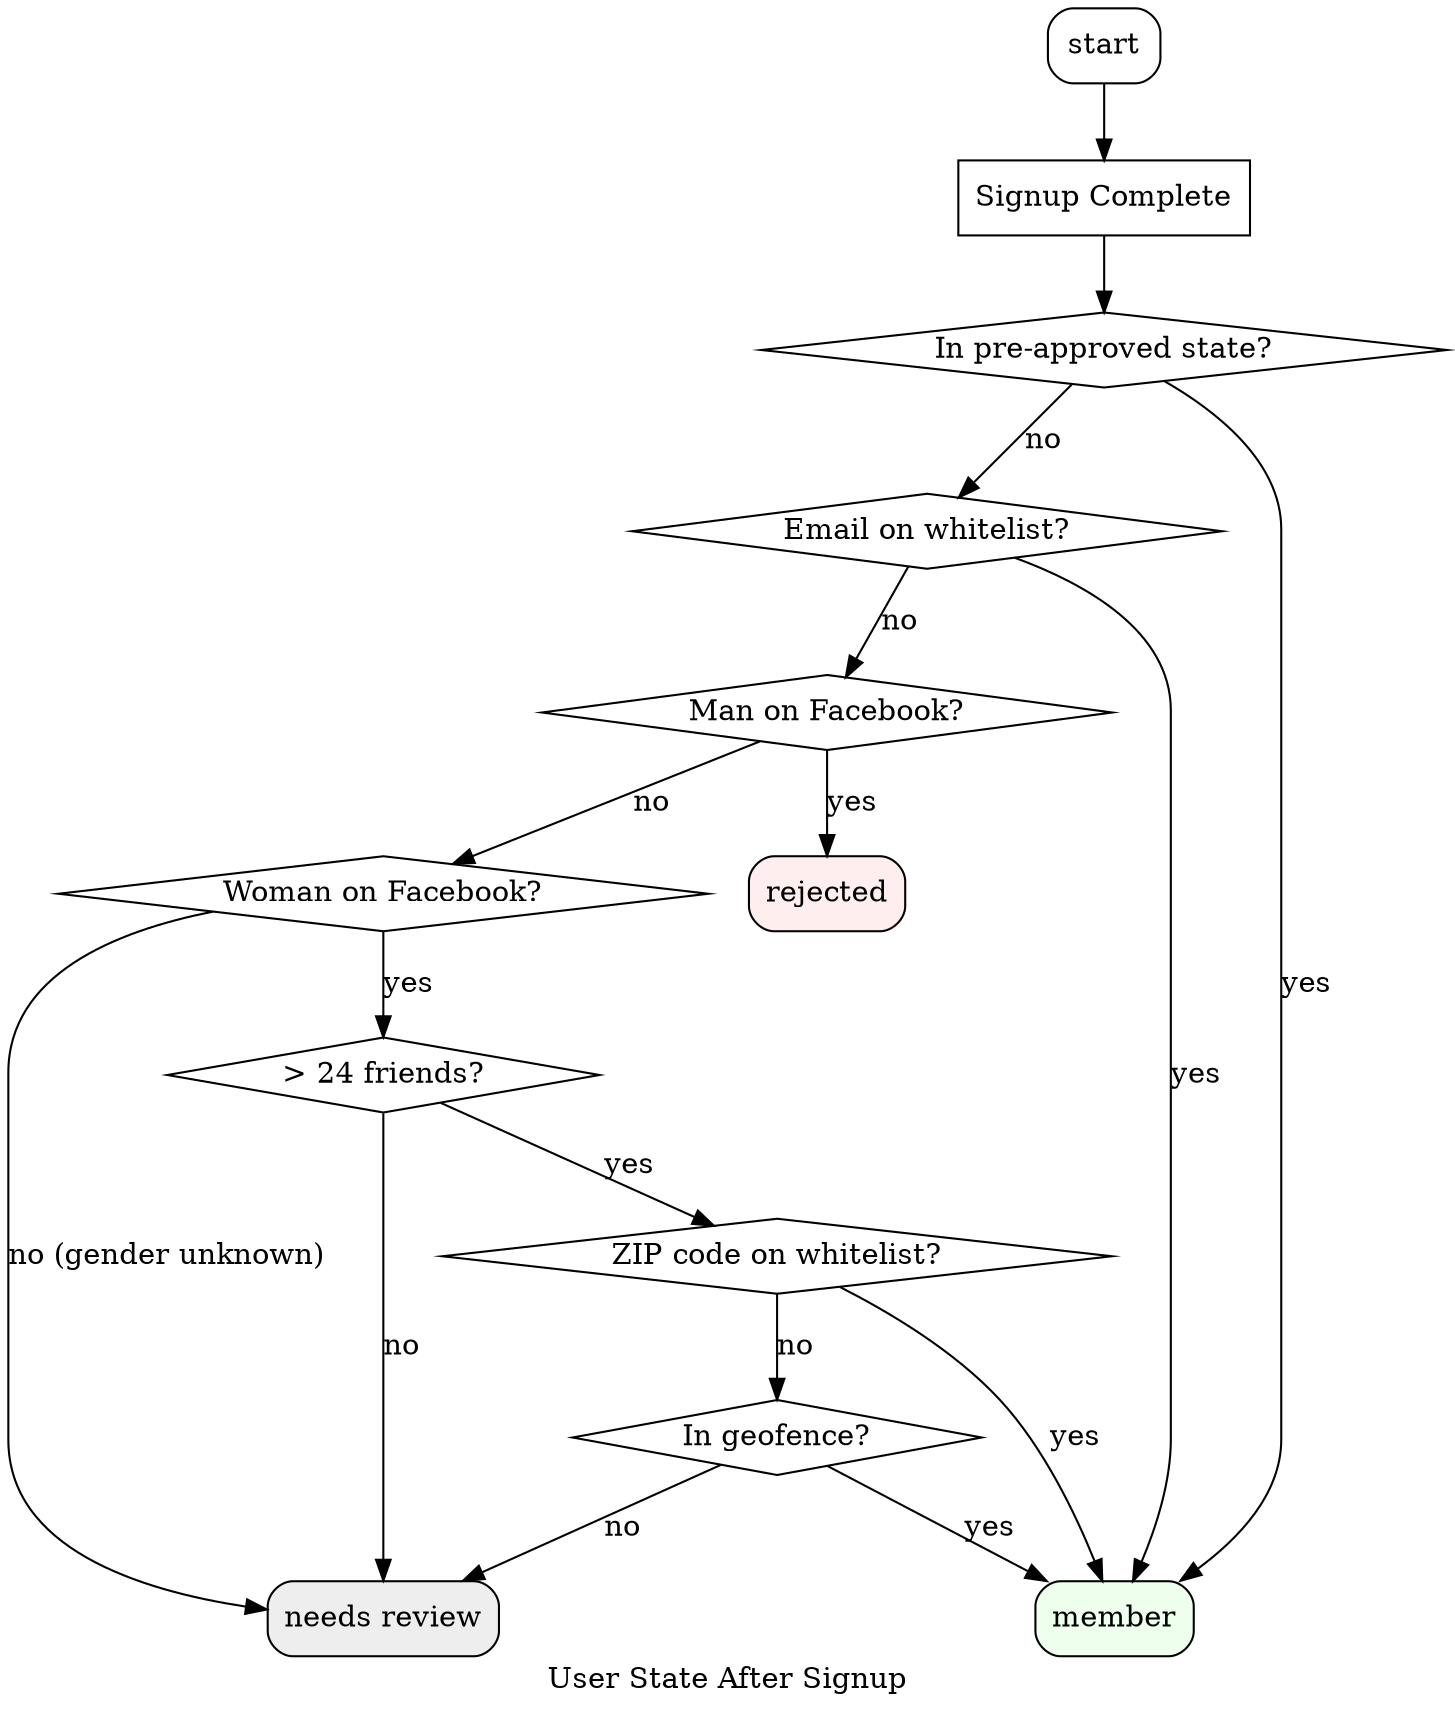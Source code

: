 #!/usr/bin/env ./dot.sh

digraph {
    label="User State After Signup"

    // Start
    start[shape="box", style="rounded"];
    signup_complete[label="Signup Complete", shape="rectangle"];

    // Decisions
    man[label="Man on Facebook?", shape="diamond"];
    preapproved[label="In pre-approved state?", shape="diamond"];
    email_whitelisted[label="Email on whitelist?", shape="diamond"];
    woman[label="Woman on Facebook?", shape="diamond"];
    friends[label="> 24 friends?", shape="diamond"];
    zip[label="ZIP code on whitelist?", shape="diamond"];
    geofence[label="In geofence?", shape="diamond"];

    // Endings
    member[label="member", shape="box", style="rounded, filled", fillcolor="#eeffee"];
    review[label="needs review", shape="box", style="rounded, filled", fillcolor="#eeeeee"];
    reject[label="rejected", shape="box", style="rounded, filled", fillcolor="#ffeeee"];

    // Flow
    start -> signup_complete;
    signup_complete -> preapproved;

    preapproved -> member[label="yes"];
    preapproved -> email_whitelisted[label="no"];

    email_whitelisted -> member[label="yes"];
    email_whitelisted -> man[label="no"];

    man -> reject[label="yes"];
    man -> woman[label="no"];

    woman -> review[label="no (gender unknown)"];
    woman -> friends[label="yes"];

    friends -> zip[label="yes"];
    friends -> review[label="no"];

    zip -> member[label="yes"];
    zip -> geofence[label="no"];

    geofence -> member[label="yes"];
    geofence -> review[label="no"];
}